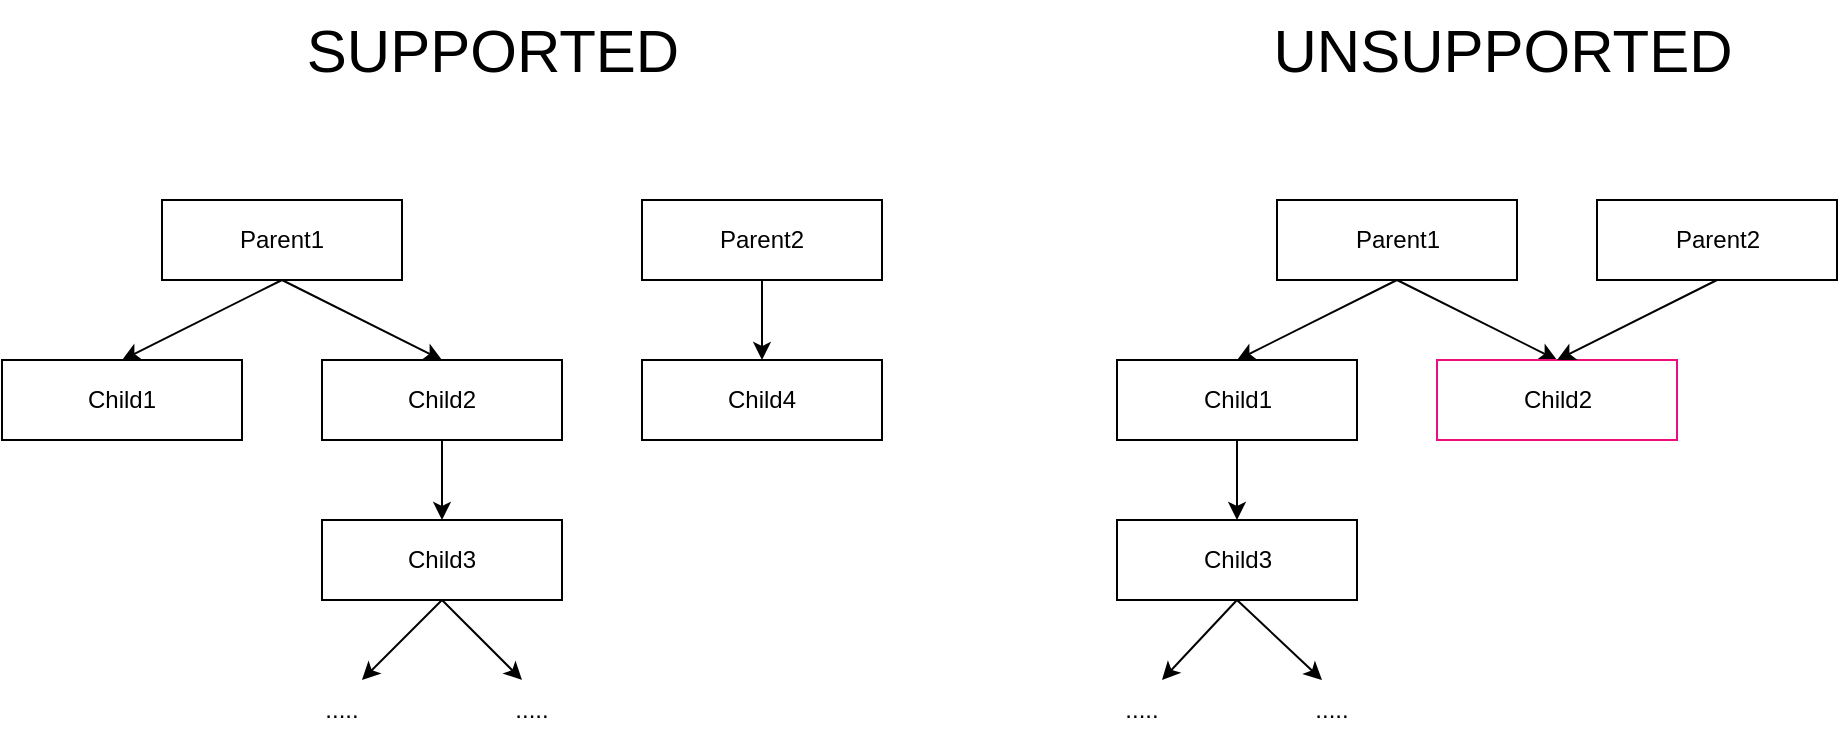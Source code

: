 <mxfile version="22.0.3" type="device">
  <diagram name="Page-1" id="b7OlzmzUkFezuBtnZxnQ">
    <mxGraphModel dx="1137" dy="703" grid="1" gridSize="10" guides="1" tooltips="1" connect="1" arrows="1" fold="1" page="1" pageScale="1" pageWidth="850" pageHeight="1100" math="0" shadow="0">
      <root>
        <mxCell id="0" />
        <mxCell id="1" parent="0" />
        <mxCell id="ofWHsADp1monDWxXoRBl-6" style="rounded=0;orthogonalLoop=1;jettySize=auto;html=1;exitX=0.5;exitY=1;exitDx=0;exitDy=0;entryX=0.5;entryY=0;entryDx=0;entryDy=0;" edge="1" parent="1" source="ofWHsADp1monDWxXoRBl-2" target="ofWHsADp1monDWxXoRBl-3">
          <mxGeometry relative="1" as="geometry" />
        </mxCell>
        <mxCell id="ofWHsADp1monDWxXoRBl-7" style="rounded=0;orthogonalLoop=1;jettySize=auto;html=1;entryX=0.5;entryY=0;entryDx=0;entryDy=0;exitX=0.5;exitY=1;exitDx=0;exitDy=0;" edge="1" parent="1" source="ofWHsADp1monDWxXoRBl-2" target="ofWHsADp1monDWxXoRBl-4">
          <mxGeometry relative="1" as="geometry" />
        </mxCell>
        <mxCell id="ofWHsADp1monDWxXoRBl-2" value="Parent1" style="rounded=0;whiteSpace=wrap;html=1;" vertex="1" parent="1">
          <mxGeometry x="160" y="120" width="120" height="40" as="geometry" />
        </mxCell>
        <mxCell id="ofWHsADp1monDWxXoRBl-3" value="Child1" style="rounded=0;whiteSpace=wrap;html=1;" vertex="1" parent="1">
          <mxGeometry x="80" y="200" width="120" height="40" as="geometry" />
        </mxCell>
        <mxCell id="ofWHsADp1monDWxXoRBl-8" style="rounded=0;orthogonalLoop=1;jettySize=auto;html=1;exitX=0.5;exitY=1;exitDx=0;exitDy=0;entryX=0.5;entryY=0;entryDx=0;entryDy=0;" edge="1" parent="1" source="ofWHsADp1monDWxXoRBl-4" target="ofWHsADp1monDWxXoRBl-5">
          <mxGeometry relative="1" as="geometry" />
        </mxCell>
        <mxCell id="ofWHsADp1monDWxXoRBl-4" value="Child2" style="rounded=0;whiteSpace=wrap;html=1;" vertex="1" parent="1">
          <mxGeometry x="240" y="200" width="120" height="40" as="geometry" />
        </mxCell>
        <mxCell id="ofWHsADp1monDWxXoRBl-9" style="rounded=0;orthogonalLoop=1;jettySize=auto;html=1;exitX=0.5;exitY=1;exitDx=0;exitDy=0;" edge="1" parent="1" source="ofWHsADp1monDWxXoRBl-5">
          <mxGeometry relative="1" as="geometry">
            <mxPoint x="340" y="360" as="targetPoint" />
          </mxGeometry>
        </mxCell>
        <mxCell id="ofWHsADp1monDWxXoRBl-10" style="rounded=0;orthogonalLoop=1;jettySize=auto;html=1;exitX=0.5;exitY=1;exitDx=0;exitDy=0;" edge="1" parent="1" source="ofWHsADp1monDWxXoRBl-5">
          <mxGeometry relative="1" as="geometry">
            <mxPoint x="260" y="360.0" as="targetPoint" />
          </mxGeometry>
        </mxCell>
        <mxCell id="ofWHsADp1monDWxXoRBl-5" value="Child3" style="rounded=0;whiteSpace=wrap;html=1;" vertex="1" parent="1">
          <mxGeometry x="240" y="280" width="120" height="40" as="geometry" />
        </mxCell>
        <mxCell id="ofWHsADp1monDWxXoRBl-11" value="....." style="text;html=1;strokeColor=none;fillColor=none;align=center;verticalAlign=middle;whiteSpace=wrap;rounded=0;" vertex="1" parent="1">
          <mxGeometry x="220" y="360" width="60" height="30" as="geometry" />
        </mxCell>
        <mxCell id="ofWHsADp1monDWxXoRBl-12" value="....." style="text;html=1;strokeColor=none;fillColor=none;align=center;verticalAlign=middle;whiteSpace=wrap;rounded=0;" vertex="1" parent="1">
          <mxGeometry x="315" y="360" width="60" height="30" as="geometry" />
        </mxCell>
        <mxCell id="ofWHsADp1monDWxXoRBl-20" style="rounded=0;orthogonalLoop=1;jettySize=auto;html=1;exitX=0.5;exitY=1;exitDx=0;exitDy=0;entryX=0.5;entryY=0;entryDx=0;entryDy=0;" edge="1" parent="1" source="ofWHsADp1monDWxXoRBl-22" target="ofWHsADp1monDWxXoRBl-23">
          <mxGeometry relative="1" as="geometry" />
        </mxCell>
        <mxCell id="ofWHsADp1monDWxXoRBl-21" style="rounded=0;orthogonalLoop=1;jettySize=auto;html=1;entryX=0.5;entryY=0;entryDx=0;entryDy=0;exitX=0.5;exitY=1;exitDx=0;exitDy=0;" edge="1" parent="1" source="ofWHsADp1monDWxXoRBl-22" target="ofWHsADp1monDWxXoRBl-24">
          <mxGeometry relative="1" as="geometry" />
        </mxCell>
        <mxCell id="ofWHsADp1monDWxXoRBl-22" value="Parent1" style="rounded=0;whiteSpace=wrap;html=1;" vertex="1" parent="1">
          <mxGeometry x="717.5" y="120" width="120" height="40" as="geometry" />
        </mxCell>
        <mxCell id="ofWHsADp1monDWxXoRBl-32" style="edgeStyle=orthogonalEdgeStyle;rounded=0;orthogonalLoop=1;jettySize=auto;html=1;entryX=0.5;entryY=0;entryDx=0;entryDy=0;" edge="1" parent="1" source="ofWHsADp1monDWxXoRBl-23" target="ofWHsADp1monDWxXoRBl-29">
          <mxGeometry relative="1" as="geometry" />
        </mxCell>
        <mxCell id="ofWHsADp1monDWxXoRBl-23" value="Child1" style="rounded=0;whiteSpace=wrap;html=1;" vertex="1" parent="1">
          <mxGeometry x="637.5" y="200" width="120" height="40" as="geometry" />
        </mxCell>
        <mxCell id="ofWHsADp1monDWxXoRBl-24" value="Child2" style="rounded=0;whiteSpace=wrap;html=1;fillColor=none;strokeColor=#F00C7E;" vertex="1" parent="1">
          <mxGeometry x="797.5" y="200" width="120" height="40" as="geometry" />
        </mxCell>
        <mxCell id="ofWHsADp1monDWxXoRBl-26" style="rounded=0;orthogonalLoop=1;jettySize=auto;html=1;entryX=0.5;entryY=0;entryDx=0;entryDy=0;exitX=0.5;exitY=1;exitDx=0;exitDy=0;" edge="1" parent="1" source="ofWHsADp1monDWxXoRBl-25" target="ofWHsADp1monDWxXoRBl-24">
          <mxGeometry relative="1" as="geometry" />
        </mxCell>
        <mxCell id="ofWHsADp1monDWxXoRBl-25" value="Parent2" style="rounded=0;whiteSpace=wrap;html=1;" vertex="1" parent="1">
          <mxGeometry x="877.5" y="120" width="120" height="40" as="geometry" />
        </mxCell>
        <mxCell id="ofWHsADp1monDWxXoRBl-27" style="rounded=0;orthogonalLoop=1;jettySize=auto;html=1;exitX=0.5;exitY=1;exitDx=0;exitDy=0;" edge="1" parent="1" source="ofWHsADp1monDWxXoRBl-29">
          <mxGeometry relative="1" as="geometry">
            <mxPoint x="740" y="360" as="targetPoint" />
          </mxGeometry>
        </mxCell>
        <mxCell id="ofWHsADp1monDWxXoRBl-28" style="rounded=0;orthogonalLoop=1;jettySize=auto;html=1;exitX=0.5;exitY=1;exitDx=0;exitDy=0;" edge="1" parent="1" source="ofWHsADp1monDWxXoRBl-29">
          <mxGeometry relative="1" as="geometry">
            <mxPoint x="660" y="360.0" as="targetPoint" />
          </mxGeometry>
        </mxCell>
        <mxCell id="ofWHsADp1monDWxXoRBl-29" value="Child3" style="rounded=0;whiteSpace=wrap;html=1;" vertex="1" parent="1">
          <mxGeometry x="637.5" y="280" width="120" height="40" as="geometry" />
        </mxCell>
        <mxCell id="ofWHsADp1monDWxXoRBl-30" value="....." style="text;html=1;strokeColor=none;fillColor=none;align=center;verticalAlign=middle;whiteSpace=wrap;rounded=0;" vertex="1" parent="1">
          <mxGeometry x="620" y="360" width="60" height="30" as="geometry" />
        </mxCell>
        <mxCell id="ofWHsADp1monDWxXoRBl-31" value="....." style="text;html=1;strokeColor=none;fillColor=none;align=center;verticalAlign=middle;whiteSpace=wrap;rounded=0;" vertex="1" parent="1">
          <mxGeometry x="715" y="360" width="60" height="30" as="geometry" />
        </mxCell>
        <mxCell id="ofWHsADp1monDWxXoRBl-33" value="&lt;font style=&quot;font-size: 30px;&quot;&gt;SUPPORTED&lt;/font&gt;" style="text;html=1;align=center;verticalAlign=middle;resizable=0;points=[];autosize=1;strokeColor=none;fillColor=none;fontSize=30;" vertex="1" parent="1">
          <mxGeometry x="220" y="20" width="210" height="50" as="geometry" />
        </mxCell>
        <mxCell id="ofWHsADp1monDWxXoRBl-34" value="&lt;font style=&quot;font-size: 30px;&quot;&gt;UNSUPPORTED&lt;/font&gt;" style="text;html=1;align=center;verticalAlign=middle;resizable=0;points=[];autosize=1;strokeColor=none;fillColor=none;fontSize=30;" vertex="1" parent="1">
          <mxGeometry x="705" y="20" width="250" height="50" as="geometry" />
        </mxCell>
        <mxCell id="ofWHsADp1monDWxXoRBl-37" style="edgeStyle=orthogonalEdgeStyle;rounded=0;orthogonalLoop=1;jettySize=auto;html=1;entryX=0.5;entryY=0;entryDx=0;entryDy=0;" edge="1" parent="1" source="ofWHsADp1monDWxXoRBl-35" target="ofWHsADp1monDWxXoRBl-36">
          <mxGeometry relative="1" as="geometry" />
        </mxCell>
        <mxCell id="ofWHsADp1monDWxXoRBl-35" value="Parent2" style="rounded=0;whiteSpace=wrap;html=1;" vertex="1" parent="1">
          <mxGeometry x="400" y="120" width="120" height="40" as="geometry" />
        </mxCell>
        <mxCell id="ofWHsADp1monDWxXoRBl-36" value="Child4" style="rounded=0;whiteSpace=wrap;html=1;" vertex="1" parent="1">
          <mxGeometry x="400" y="200" width="120" height="40" as="geometry" />
        </mxCell>
      </root>
    </mxGraphModel>
  </diagram>
</mxfile>
